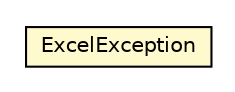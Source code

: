#!/usr/local/bin/dot
#
# Class diagram 
# Generated by UMLGraph version R5_6_6-8-g8d7759 (http://www.umlgraph.org/)
#

digraph G {
	edge [fontname="Helvetica",fontsize=10,labelfontname="Helvetica",labelfontsize=10];
	node [fontname="Helvetica",fontsize=10,shape=plaintext];
	nodesep=0.25;
	ranksep=0.5;
	// org.dayatang.excel.ExcelException
	c46 [label=<<table title="org.dayatang.excel.ExcelException" border="0" cellborder="1" cellspacing="0" cellpadding="2" port="p" bgcolor="lemonChiffon" href="./ExcelException.html">
		<tr><td><table border="0" cellspacing="0" cellpadding="1">
<tr><td align="center" balign="center"> ExcelException </td></tr>
		</table></td></tr>
		</table>>, URL="./ExcelException.html", fontname="Helvetica", fontcolor="black", fontsize=10.0];
}

